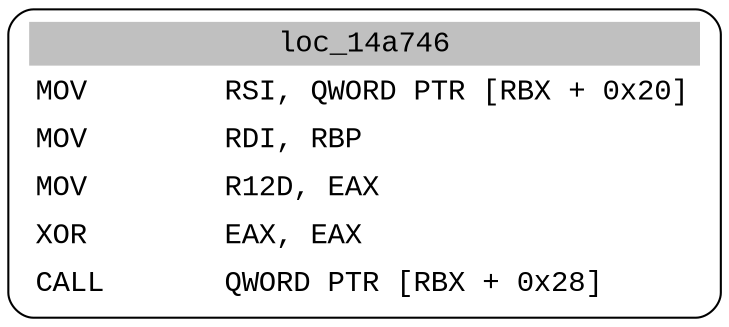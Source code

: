 digraph asm_graph {
1941 [
shape="Mrecord" fontname="Courier New"label =<<table border="0" cellborder="0" cellpadding="3"><tr><td align="center" colspan="2" bgcolor="grey">loc_14a746</td></tr><tr><td align="left">MOV        RSI, QWORD PTR [RBX + 0x20]</td></tr><tr><td align="left">MOV        RDI, RBP</td></tr><tr><td align="left">MOV        R12D, EAX</td></tr><tr><td align="left">XOR        EAX, EAX</td></tr><tr><td align="left">CALL       QWORD PTR [RBX + 0x28]</td></tr></table>> ];
}